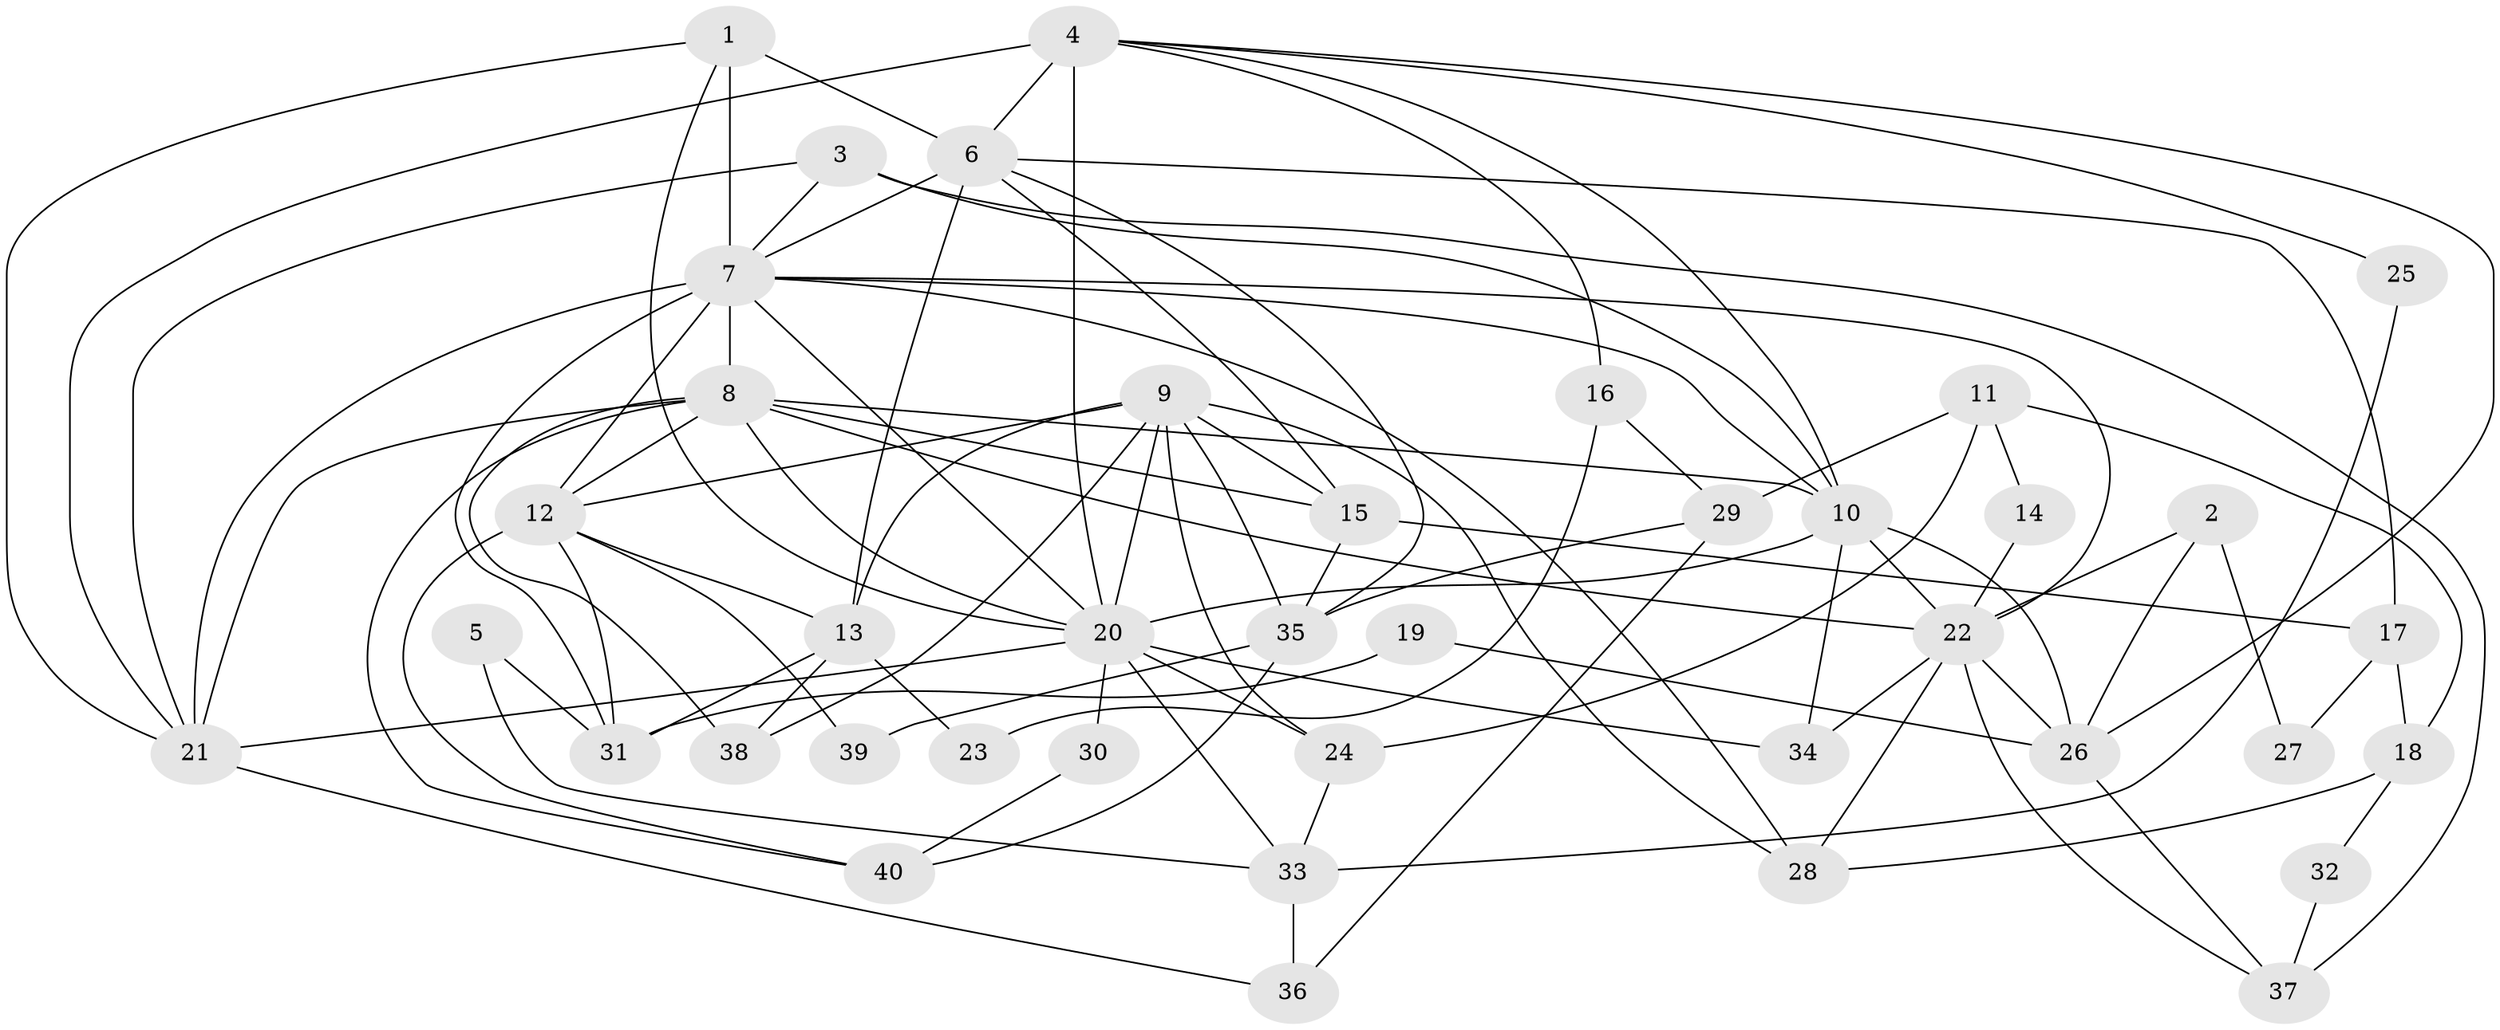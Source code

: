 // original degree distribution, {3: 0.2375, 4: 0.3, 2: 0.125, 5: 0.2125, 6: 0.1, 7: 0.025}
// Generated by graph-tools (version 1.1) at 2025/35/03/09/25 02:35:59]
// undirected, 40 vertices, 95 edges
graph export_dot {
graph [start="1"]
  node [color=gray90,style=filled];
  1;
  2;
  3;
  4;
  5;
  6;
  7;
  8;
  9;
  10;
  11;
  12;
  13;
  14;
  15;
  16;
  17;
  18;
  19;
  20;
  21;
  22;
  23;
  24;
  25;
  26;
  27;
  28;
  29;
  30;
  31;
  32;
  33;
  34;
  35;
  36;
  37;
  38;
  39;
  40;
  1 -- 6 [weight=1.0];
  1 -- 7 [weight=3.0];
  1 -- 20 [weight=1.0];
  1 -- 21 [weight=1.0];
  2 -- 22 [weight=1.0];
  2 -- 26 [weight=1.0];
  2 -- 27 [weight=1.0];
  3 -- 7 [weight=2.0];
  3 -- 10 [weight=2.0];
  3 -- 21 [weight=1.0];
  3 -- 37 [weight=1.0];
  4 -- 6 [weight=1.0];
  4 -- 10 [weight=1.0];
  4 -- 16 [weight=1.0];
  4 -- 20 [weight=3.0];
  4 -- 21 [weight=2.0];
  4 -- 25 [weight=1.0];
  4 -- 26 [weight=1.0];
  5 -- 31 [weight=1.0];
  5 -- 33 [weight=1.0];
  6 -- 7 [weight=2.0];
  6 -- 13 [weight=1.0];
  6 -- 15 [weight=1.0];
  6 -- 17 [weight=1.0];
  6 -- 35 [weight=1.0];
  7 -- 8 [weight=1.0];
  7 -- 10 [weight=1.0];
  7 -- 12 [weight=2.0];
  7 -- 20 [weight=1.0];
  7 -- 21 [weight=2.0];
  7 -- 22 [weight=2.0];
  7 -- 28 [weight=1.0];
  7 -- 31 [weight=1.0];
  8 -- 10 [weight=1.0];
  8 -- 12 [weight=1.0];
  8 -- 15 [weight=1.0];
  8 -- 20 [weight=1.0];
  8 -- 21 [weight=1.0];
  8 -- 22 [weight=2.0];
  8 -- 38 [weight=1.0];
  8 -- 40 [weight=1.0];
  9 -- 12 [weight=1.0];
  9 -- 13 [weight=1.0];
  9 -- 15 [weight=1.0];
  9 -- 20 [weight=2.0];
  9 -- 24 [weight=1.0];
  9 -- 28 [weight=1.0];
  9 -- 35 [weight=1.0];
  9 -- 38 [weight=1.0];
  10 -- 20 [weight=4.0];
  10 -- 22 [weight=1.0];
  10 -- 26 [weight=1.0];
  10 -- 34 [weight=2.0];
  11 -- 14 [weight=1.0];
  11 -- 18 [weight=1.0];
  11 -- 24 [weight=1.0];
  11 -- 29 [weight=1.0];
  12 -- 13 [weight=1.0];
  12 -- 31 [weight=1.0];
  12 -- 39 [weight=1.0];
  12 -- 40 [weight=1.0];
  13 -- 23 [weight=1.0];
  13 -- 31 [weight=1.0];
  13 -- 38 [weight=1.0];
  14 -- 22 [weight=1.0];
  15 -- 17 [weight=1.0];
  15 -- 35 [weight=1.0];
  16 -- 23 [weight=1.0];
  16 -- 29 [weight=1.0];
  17 -- 18 [weight=1.0];
  17 -- 27 [weight=1.0];
  18 -- 28 [weight=1.0];
  18 -- 32 [weight=1.0];
  19 -- 26 [weight=1.0];
  19 -- 31 [weight=1.0];
  20 -- 21 [weight=1.0];
  20 -- 24 [weight=1.0];
  20 -- 30 [weight=1.0];
  20 -- 33 [weight=1.0];
  20 -- 34 [weight=1.0];
  21 -- 36 [weight=1.0];
  22 -- 26 [weight=1.0];
  22 -- 28 [weight=1.0];
  22 -- 34 [weight=2.0];
  22 -- 37 [weight=1.0];
  24 -- 33 [weight=1.0];
  25 -- 33 [weight=1.0];
  26 -- 37 [weight=1.0];
  29 -- 35 [weight=1.0];
  29 -- 36 [weight=1.0];
  30 -- 40 [weight=1.0];
  32 -- 37 [weight=1.0];
  33 -- 36 [weight=1.0];
  35 -- 39 [weight=1.0];
  35 -- 40 [weight=1.0];
}
